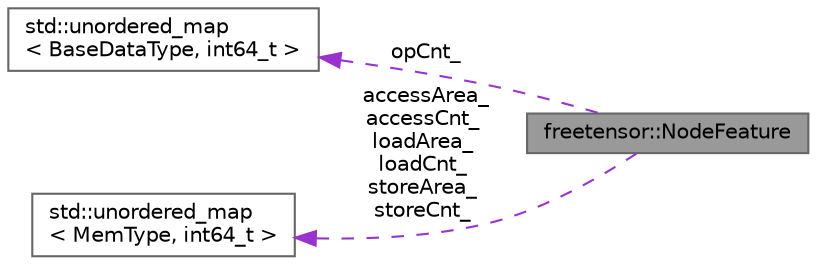 digraph "freetensor::NodeFeature"
{
 // LATEX_PDF_SIZE
  bgcolor="transparent";
  edge [fontname=Helvetica,fontsize=10,labelfontname=Helvetica,labelfontsize=10];
  node [fontname=Helvetica,fontsize=10,shape=box,height=0.2,width=0.4];
  rankdir="LR";
  Node1 [label="freetensor::NodeFeature",height=0.2,width=0.4,color="gray40", fillcolor="grey60", style="filled", fontcolor="black",tooltip=" "];
  Node2 -> Node1 [dir="back",color="darkorchid3",style="dashed",label=" opCnt_" ];
  Node2 [label="std::unordered_map\l\< BaseDataType, int64_t \>",height=0.2,width=0.4,color="gray40", fillcolor="white", style="filled",tooltip=" "];
  Node3 -> Node1 [dir="back",color="darkorchid3",style="dashed",label=" accessArea_\naccessCnt_\nloadArea_\nloadCnt_\nstoreArea_\nstoreCnt_" ];
  Node3 [label="std::unordered_map\l\< MemType, int64_t \>",height=0.2,width=0.4,color="gray40", fillcolor="white", style="filled",tooltip=" "];
}
